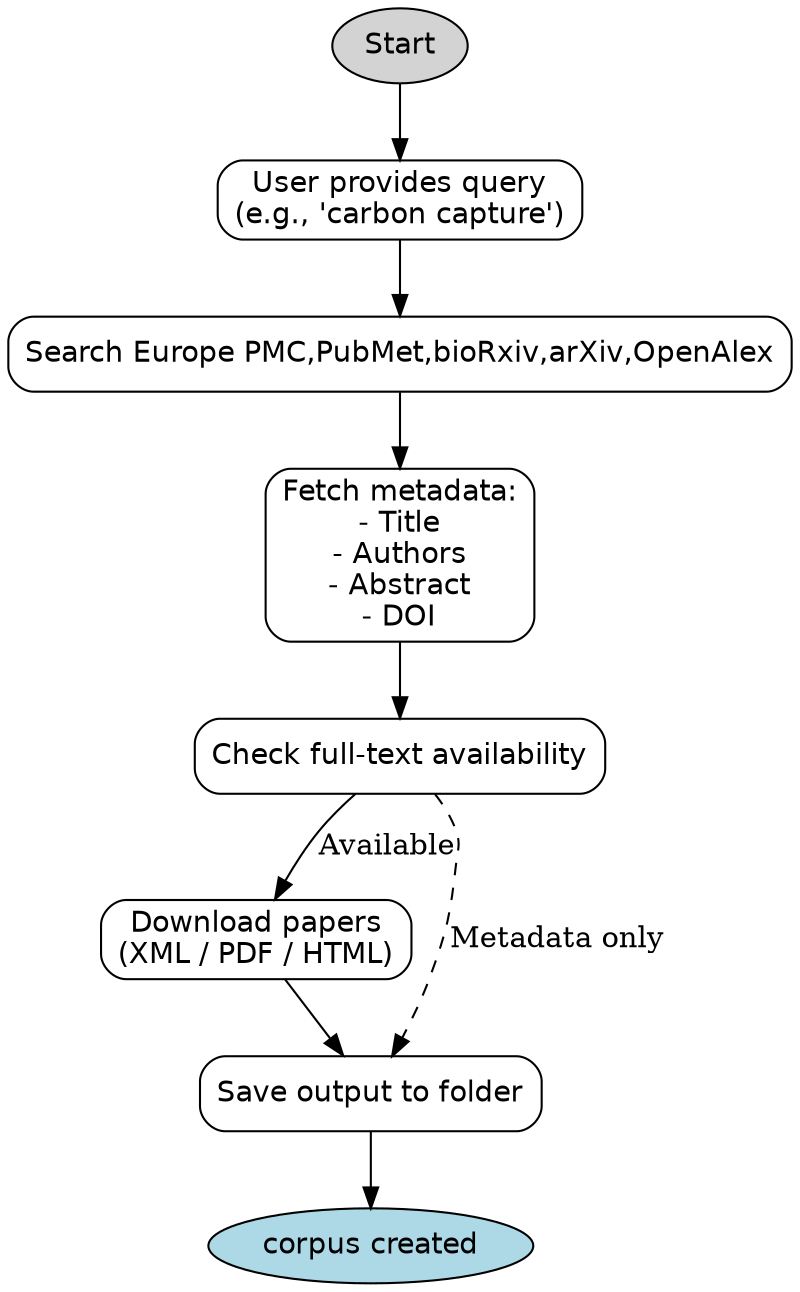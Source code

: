digraph Pygetpapers_Workflow {
    rankdir=TB;
    node [shape=box, style=rounded, fontname="Helvetica"];

    start [label="Start", shape=oval, style=filled, fillcolor=lightgrey];
    query [label="User provides query\n(e.g., 'carbon capture')"];
    search [label="Search Europe PMC,PubMet,bioRxiv,arXiv,OpenAlex"];
    metadata [label="Fetch metadata:\n- Title\n- Authors\n- Abstract\n- DOI"];
    availability [label="Check full-text availability"];
    download [label="Download papers\n(XML / PDF / HTML)"];
    save [label="Save output to folder"];
    end [label="corpus created", shape=oval, style=filled, fillcolor=lightblue];

    start -> query -> search -> metadata -> availability;
    availability -> download [label="Available"];
    availability -> save [label="Metadata only", style=dashed];
    download -> save -> end;
}

